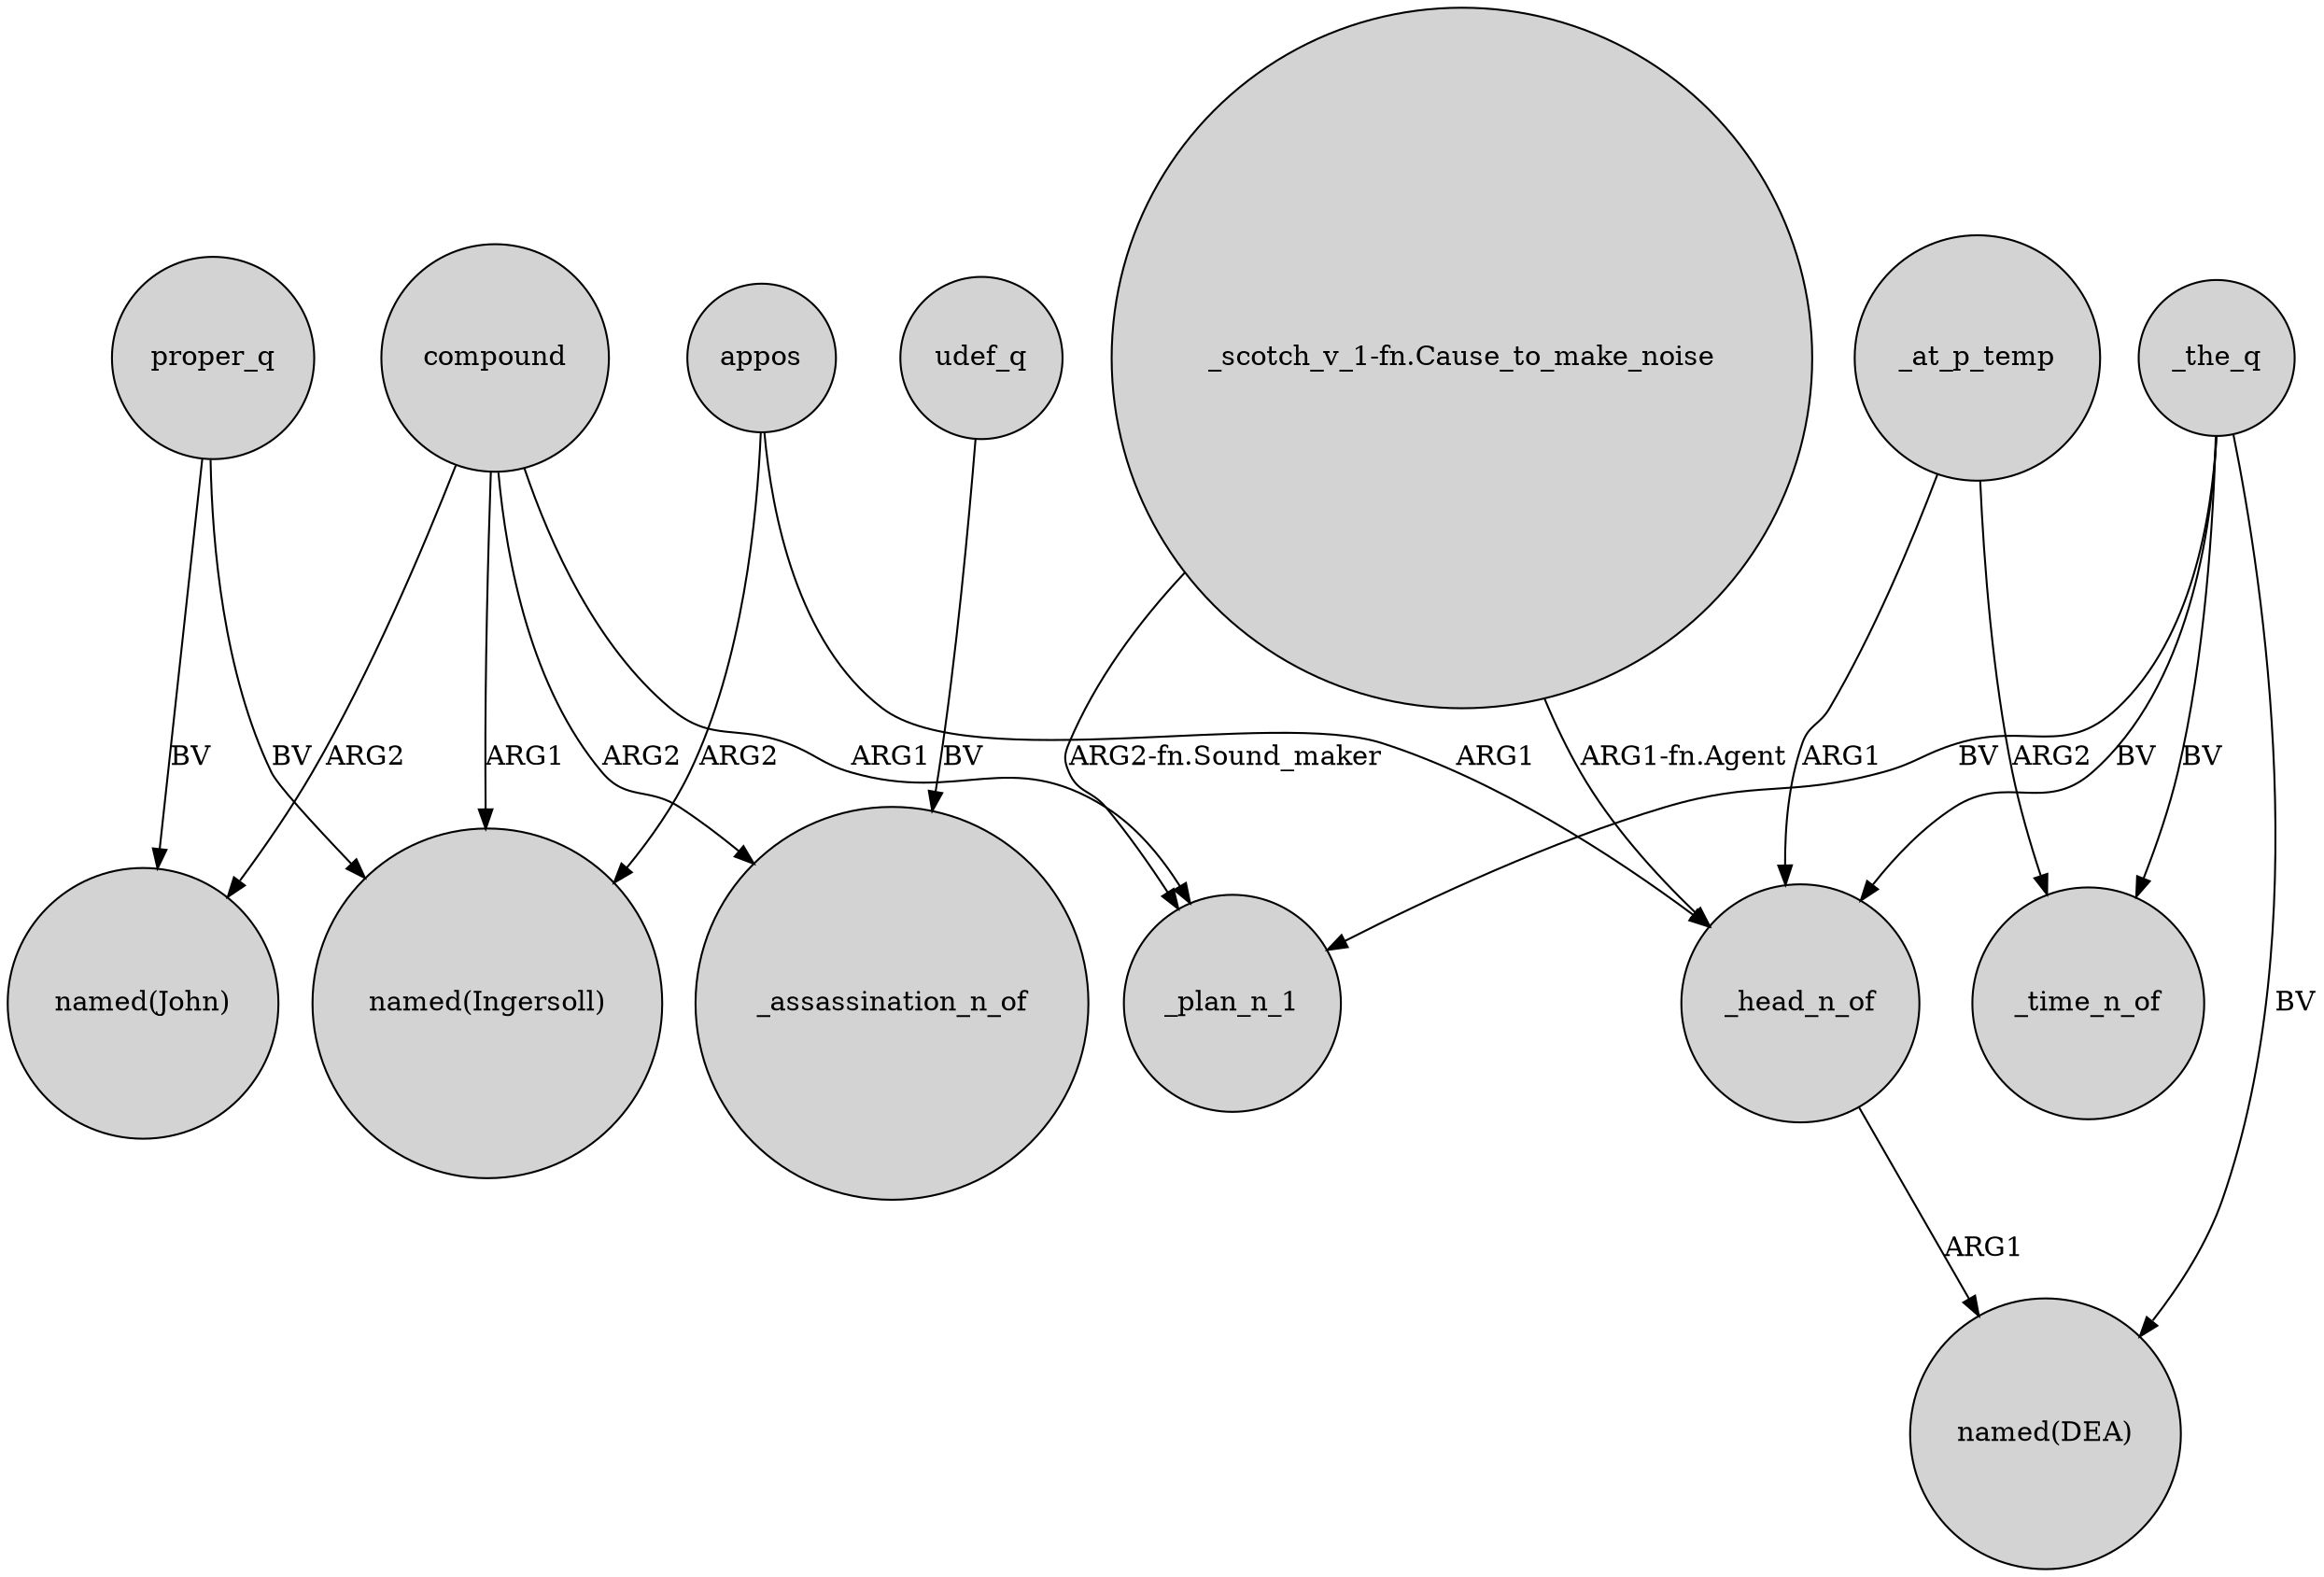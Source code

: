 digraph {
	node [shape=circle style=filled]
	compound -> "named(John)" [label=ARG2]
	"_scotch_v_1-fn.Cause_to_make_noise" -> _plan_n_1 [label="ARG2-fn.Sound_maker"]
	appos -> _head_n_of [label=ARG1]
	_the_q -> "named(DEA)" [label=BV]
	compound -> _assassination_n_of [label=ARG2]
	"_scotch_v_1-fn.Cause_to_make_noise" -> _head_n_of [label="ARG1-fn.Agent"]
	_at_p_temp -> _time_n_of [label=ARG2]
	_the_q -> _time_n_of [label=BV]
	compound -> _plan_n_1 [label=ARG1]
	_head_n_of -> "named(DEA)" [label=ARG1]
	appos -> "named(Ingersoll)" [label=ARG2]
	proper_q -> "named(Ingersoll)" [label=BV]
	_the_q -> _plan_n_1 [label=BV]
	_the_q -> _head_n_of [label=BV]
	_at_p_temp -> _head_n_of [label=ARG1]
	compound -> "named(Ingersoll)" [label=ARG1]
	udef_q -> _assassination_n_of [label=BV]
	proper_q -> "named(John)" [label=BV]
}
